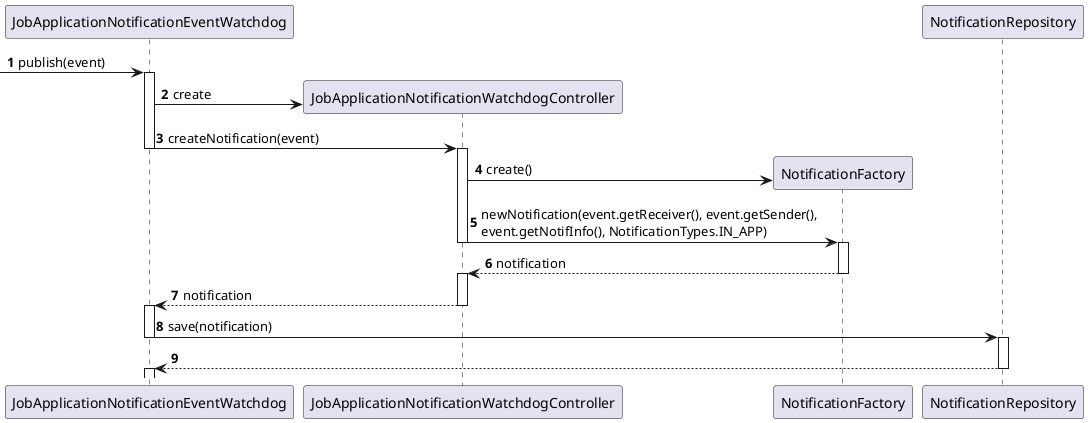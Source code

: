 @startuml
'https://plantuml.com/sequence-diagram

participant JobApplicationNotificationEventWatchdog as watchdog
participant JobApplicationNotificationWatchdogController as ctrl
participant NotificationFactory as factory
participant NotificationRepository as repo

autonumber

-> watchdog : publish(event)
activate watchdog
watchdog -> ctrl** : create
watchdog -> ctrl : createNotification(event)
deactivate watchdog
activate ctrl
ctrl -> factory** : create()
ctrl -> factory : newNotification(event.getReceiver(), event.getSender(), \nevent.getNotifInfo(), NotificationTypes.IN_APP)
deactivate ctrl
activate factory
factory --> ctrl : notification
deactivate factory
activate ctrl
ctrl --> watchdog : notification
deactivate ctrl
activate watchdog
watchdog -> repo : save(notification)
deactivate watchdog
activate repo
repo --> watchdog
deactivate repo
activate watchdog




@enduml